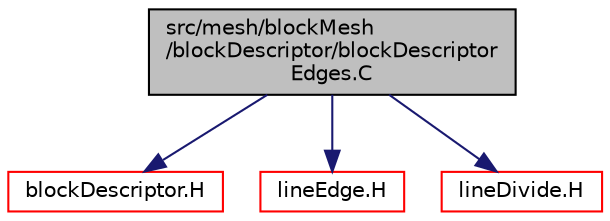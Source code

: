 digraph "src/mesh/blockMesh/blockDescriptor/blockDescriptorEdges.C"
{
  bgcolor="transparent";
  edge [fontname="Helvetica",fontsize="10",labelfontname="Helvetica",labelfontsize="10"];
  node [fontname="Helvetica",fontsize="10",shape=record];
  Node1 [label="src/mesh/blockMesh\l/blockDescriptor/blockDescriptor\lEdges.C",height=0.2,width=0.4,color="black", fillcolor="grey75", style="filled", fontcolor="black"];
  Node1 -> Node2 [color="midnightblue",fontsize="10",style="solid",fontname="Helvetica"];
  Node2 [label="blockDescriptor.H",height=0.2,width=0.4,color="red",URL="$a07077.html"];
  Node1 -> Node3 [color="midnightblue",fontsize="10",style="solid",fontname="Helvetica"];
  Node3 [label="lineEdge.H",height=0.2,width=0.4,color="red",URL="$a07101.html"];
  Node1 -> Node4 [color="midnightblue",fontsize="10",style="solid",fontname="Helvetica"];
  Node4 [label="lineDivide.H",height=0.2,width=0.4,color="red",URL="$a07099.html"];
}
